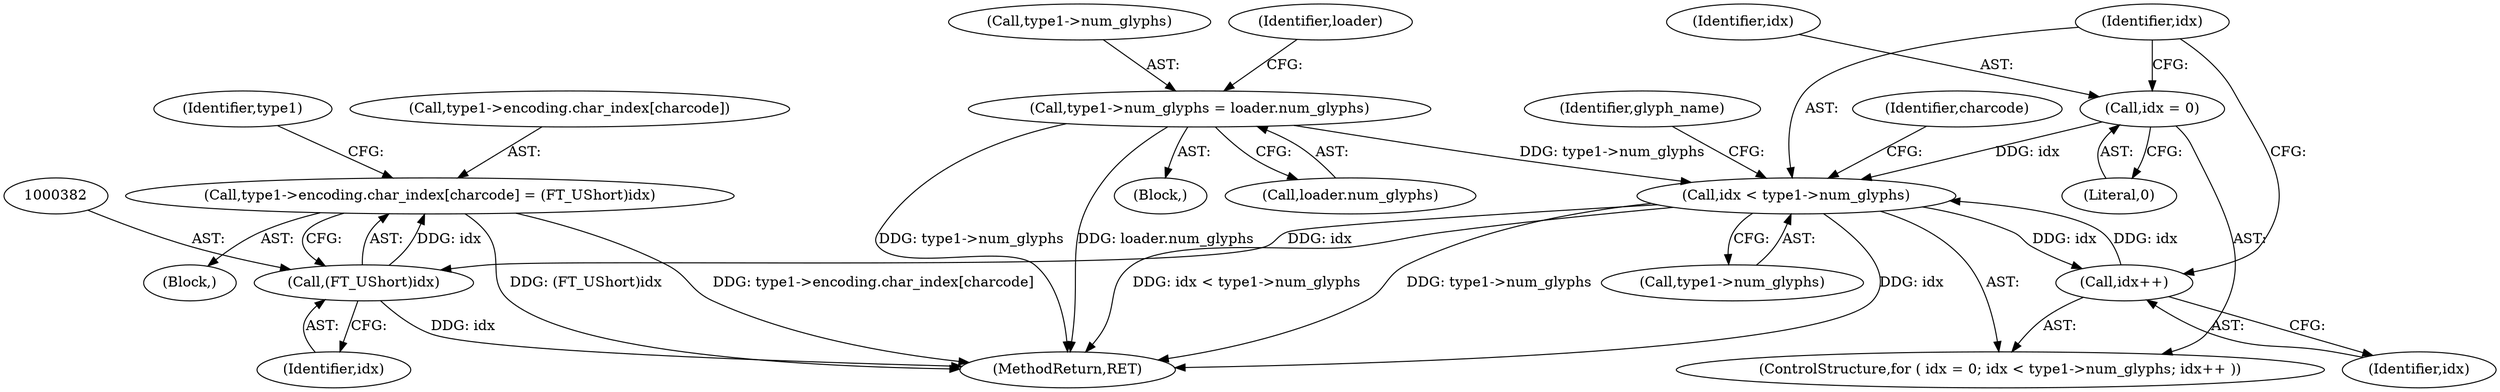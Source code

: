 digraph "0_savannah_3788187e0c396952cd7d905c6c61f3ff8e84b2b4@array" {
"1000373" [label="(Call,type1->encoding.char_index[charcode] = (FT_UShort)idx)"];
"1000381" [label="(Call,(FT_UShort)idx)"];
"1000345" [label="(Call,idx < type1->num_glyphs)"];
"1000350" [label="(Call,idx++)"];
"1000342" [label="(Call,idx = 0)"];
"1000188" [label="(Call,type1->num_glyphs = loader.num_glyphs)"];
"1000346" [label="(Identifier,idx)"];
"1000381" [label="(Call,(FT_UShort)idx)"];
"1000343" [label="(Identifier,idx)"];
"1000345" [label="(Call,idx < type1->num_glyphs)"];
"1000373" [label="(Call,type1->encoding.char_index[charcode] = (FT_UShort)idx)"];
"1000383" [label="(Identifier,idx)"];
"1000452" [label="(MethodReturn,RET)"];
"1000307" [label="(Identifier,charcode)"];
"1000388" [label="(Identifier,type1)"];
"1000347" [label="(Call,type1->num_glyphs)"];
"1000118" [label="(Block,)"];
"1000192" [label="(Call,loader.num_glyphs)"];
"1000354" [label="(Identifier,glyph_name)"];
"1000344" [label="(Literal,0)"];
"1000342" [label="(Call,idx = 0)"];
"1000374" [label="(Call,type1->encoding.char_index[charcode])"];
"1000372" [label="(Block,)"];
"1000199" [label="(Identifier,loader)"];
"1000351" [label="(Identifier,idx)"];
"1000188" [label="(Call,type1->num_glyphs = loader.num_glyphs)"];
"1000341" [label="(ControlStructure,for ( idx = 0; idx < type1->num_glyphs; idx++ ))"];
"1000350" [label="(Call,idx++)"];
"1000189" [label="(Call,type1->num_glyphs)"];
"1000373" -> "1000372"  [label="AST: "];
"1000373" -> "1000381"  [label="CFG: "];
"1000374" -> "1000373"  [label="AST: "];
"1000381" -> "1000373"  [label="AST: "];
"1000388" -> "1000373"  [label="CFG: "];
"1000373" -> "1000452"  [label="DDG: type1->encoding.char_index[charcode]"];
"1000373" -> "1000452"  [label="DDG: (FT_UShort)idx"];
"1000381" -> "1000373"  [label="DDG: idx"];
"1000381" -> "1000383"  [label="CFG: "];
"1000382" -> "1000381"  [label="AST: "];
"1000383" -> "1000381"  [label="AST: "];
"1000381" -> "1000452"  [label="DDG: idx"];
"1000345" -> "1000381"  [label="DDG: idx"];
"1000345" -> "1000341"  [label="AST: "];
"1000345" -> "1000347"  [label="CFG: "];
"1000346" -> "1000345"  [label="AST: "];
"1000347" -> "1000345"  [label="AST: "];
"1000354" -> "1000345"  [label="CFG: "];
"1000307" -> "1000345"  [label="CFG: "];
"1000345" -> "1000452"  [label="DDG: type1->num_glyphs"];
"1000345" -> "1000452"  [label="DDG: idx"];
"1000345" -> "1000452"  [label="DDG: idx < type1->num_glyphs"];
"1000350" -> "1000345"  [label="DDG: idx"];
"1000342" -> "1000345"  [label="DDG: idx"];
"1000188" -> "1000345"  [label="DDG: type1->num_glyphs"];
"1000345" -> "1000350"  [label="DDG: idx"];
"1000350" -> "1000341"  [label="AST: "];
"1000350" -> "1000351"  [label="CFG: "];
"1000351" -> "1000350"  [label="AST: "];
"1000346" -> "1000350"  [label="CFG: "];
"1000342" -> "1000341"  [label="AST: "];
"1000342" -> "1000344"  [label="CFG: "];
"1000343" -> "1000342"  [label="AST: "];
"1000344" -> "1000342"  [label="AST: "];
"1000346" -> "1000342"  [label="CFG: "];
"1000188" -> "1000118"  [label="AST: "];
"1000188" -> "1000192"  [label="CFG: "];
"1000189" -> "1000188"  [label="AST: "];
"1000192" -> "1000188"  [label="AST: "];
"1000199" -> "1000188"  [label="CFG: "];
"1000188" -> "1000452"  [label="DDG: type1->num_glyphs"];
"1000188" -> "1000452"  [label="DDG: loader.num_glyphs"];
}
